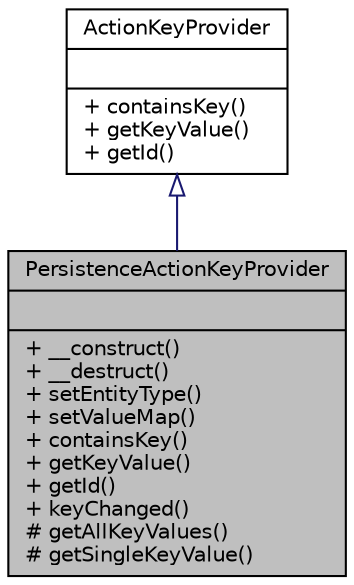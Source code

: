 digraph "PersistenceActionKeyProvider"
{
  edge [fontname="Helvetica",fontsize="10",labelfontname="Helvetica",labelfontsize="10"];
  node [fontname="Helvetica",fontsize="10",shape=record];
  Node0 [label="{PersistenceActionKeyProvider\n||+ __construct()\l+ __destruct()\l+ setEntityType()\l+ setValueMap()\l+ containsKey()\l+ getKeyValue()\l+ getId()\l+ keyChanged()\l# getAllKeyValues()\l# getSingleKeyValue()\l}",height=0.2,width=0.4,color="black", fillcolor="grey75", style="filled", fontcolor="black"];
  Node1 -> Node0 [dir="back",color="midnightblue",fontsize="10",style="solid",arrowtail="onormal",fontname="Helvetica"];
  Node1 [label="{ActionKeyProvider\n||+ containsKey()\l+ getKeyValue()\l+ getId()\l}",height=0.2,width=0.4,color="black", fillcolor="white", style="filled",URL="$interfacewcmf_1_1lib_1_1config_1_1_action_key_provider.html",tooltip="Implementations of ActionKeyProvider search for action keys. "];
}
